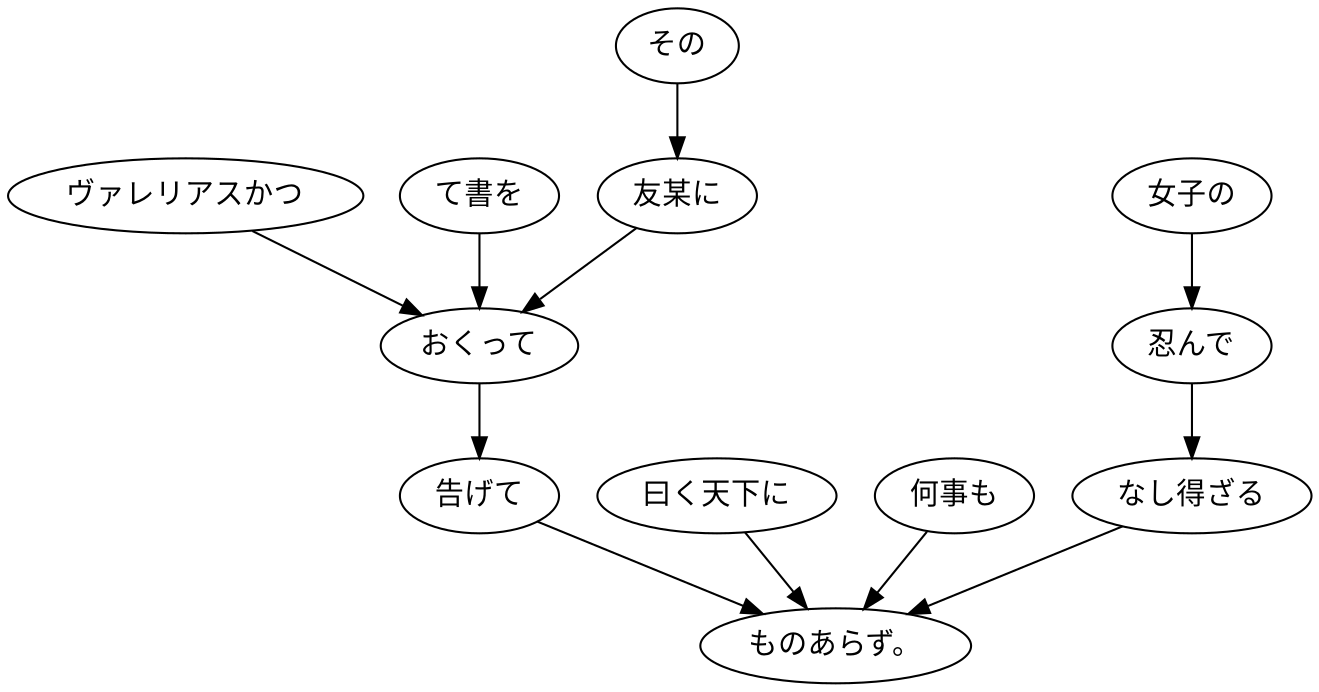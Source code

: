 digraph graph8906 {
	node0 [label="ヴァレリアスかつ"];
	node1 [label="て書を"];
	node2 [label="その"];
	node3 [label="友某に"];
	node4 [label="おくって"];
	node5 [label="告げて"];
	node6 [label="曰く天下に"];
	node7 [label="何事も"];
	node8 [label="女子の"];
	node9 [label="忍んで"];
	node10 [label="なし得ざる"];
	node11 [label="ものあらず。"];
	node0 -> node4;
	node1 -> node4;
	node2 -> node3;
	node3 -> node4;
	node4 -> node5;
	node5 -> node11;
	node6 -> node11;
	node7 -> node11;
	node8 -> node9;
	node9 -> node10;
	node10 -> node11;
}
